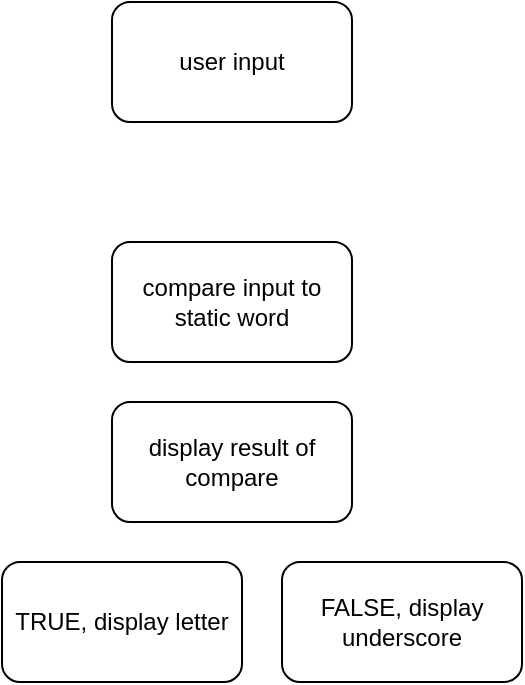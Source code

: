 <mxfile version="10.6.0" type="device"><diagram id="UkSR98uDVI-0ig3OhyMy" name="Page-1"><mxGraphModel dx="1381" dy="757" grid="1" gridSize="10" guides="1" tooltips="1" connect="1" arrows="1" fold="1" page="1" pageScale="1" pageWidth="850" pageHeight="1100" math="0" shadow="0"><root><mxCell id="0"/><mxCell id="1" parent="0"/><mxCell id="PcI3ox5QZb3KmVzQZ3Cl-1" value="user input" style="rounded=1;whiteSpace=wrap;html=1;" vertex="1" parent="1"><mxGeometry x="365" y="140" width="120" height="60" as="geometry"/></mxCell><mxCell id="PcI3ox5QZb3KmVzQZ3Cl-2" value="compare input to static word&lt;br&gt;" style="rounded=1;whiteSpace=wrap;html=1;" vertex="1" parent="1"><mxGeometry x="365" y="260" width="120" height="60" as="geometry"/></mxCell><mxCell id="PcI3ox5QZb3KmVzQZ3Cl-3" value="display result of compare" style="rounded=1;whiteSpace=wrap;html=1;" vertex="1" parent="1"><mxGeometry x="365" y="340" width="120" height="60" as="geometry"/></mxCell><mxCell id="PcI3ox5QZb3KmVzQZ3Cl-4" value="TRUE, display letter&lt;br&gt;" style="rounded=1;whiteSpace=wrap;html=1;" vertex="1" parent="1"><mxGeometry x="310" y="420" width="120" height="60" as="geometry"/></mxCell><mxCell id="PcI3ox5QZb3KmVzQZ3Cl-5" value="FALSE, display underscore&lt;br&gt;" style="rounded=1;whiteSpace=wrap;html=1;" vertex="1" parent="1"><mxGeometry x="450" y="420" width="120" height="60" as="geometry"/></mxCell></root></mxGraphModel></diagram></mxfile>